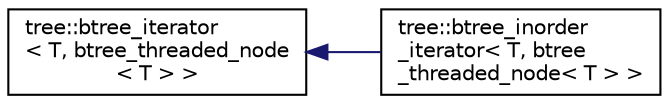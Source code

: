 digraph G
{
  edge [fontname="Helvetica",fontsize="10",labelfontname="Helvetica",labelfontsize="10"];
  node [fontname="Helvetica",fontsize="10",shape=record];
  rankdir="LR";
  Node1 [label="tree::btree_iterator\l\< T, btree_threaded_node\l\< T \> \>",height=0.2,width=0.4,color="black", fillcolor="white", style="filled",URL="$classtree_1_1btree__iterator_3_01T_00_01btree__threaded__node_3_01T_01_4_01_4.html"];
  Node1 -> Node2 [dir="back",color="midnightblue",fontsize="10",style="solid",fontname="Helvetica"];
  Node2 [label="tree::btree_inorder\l_iterator\< T, btree\l_threaded_node\< T \> \>",height=0.2,width=0.4,color="black", fillcolor="white", style="filled",URL="$classtree_1_1btree__inorder__iterator_3_01T_00_01btree__threaded__node_3_01T_01_4_01_4.html"];
}
